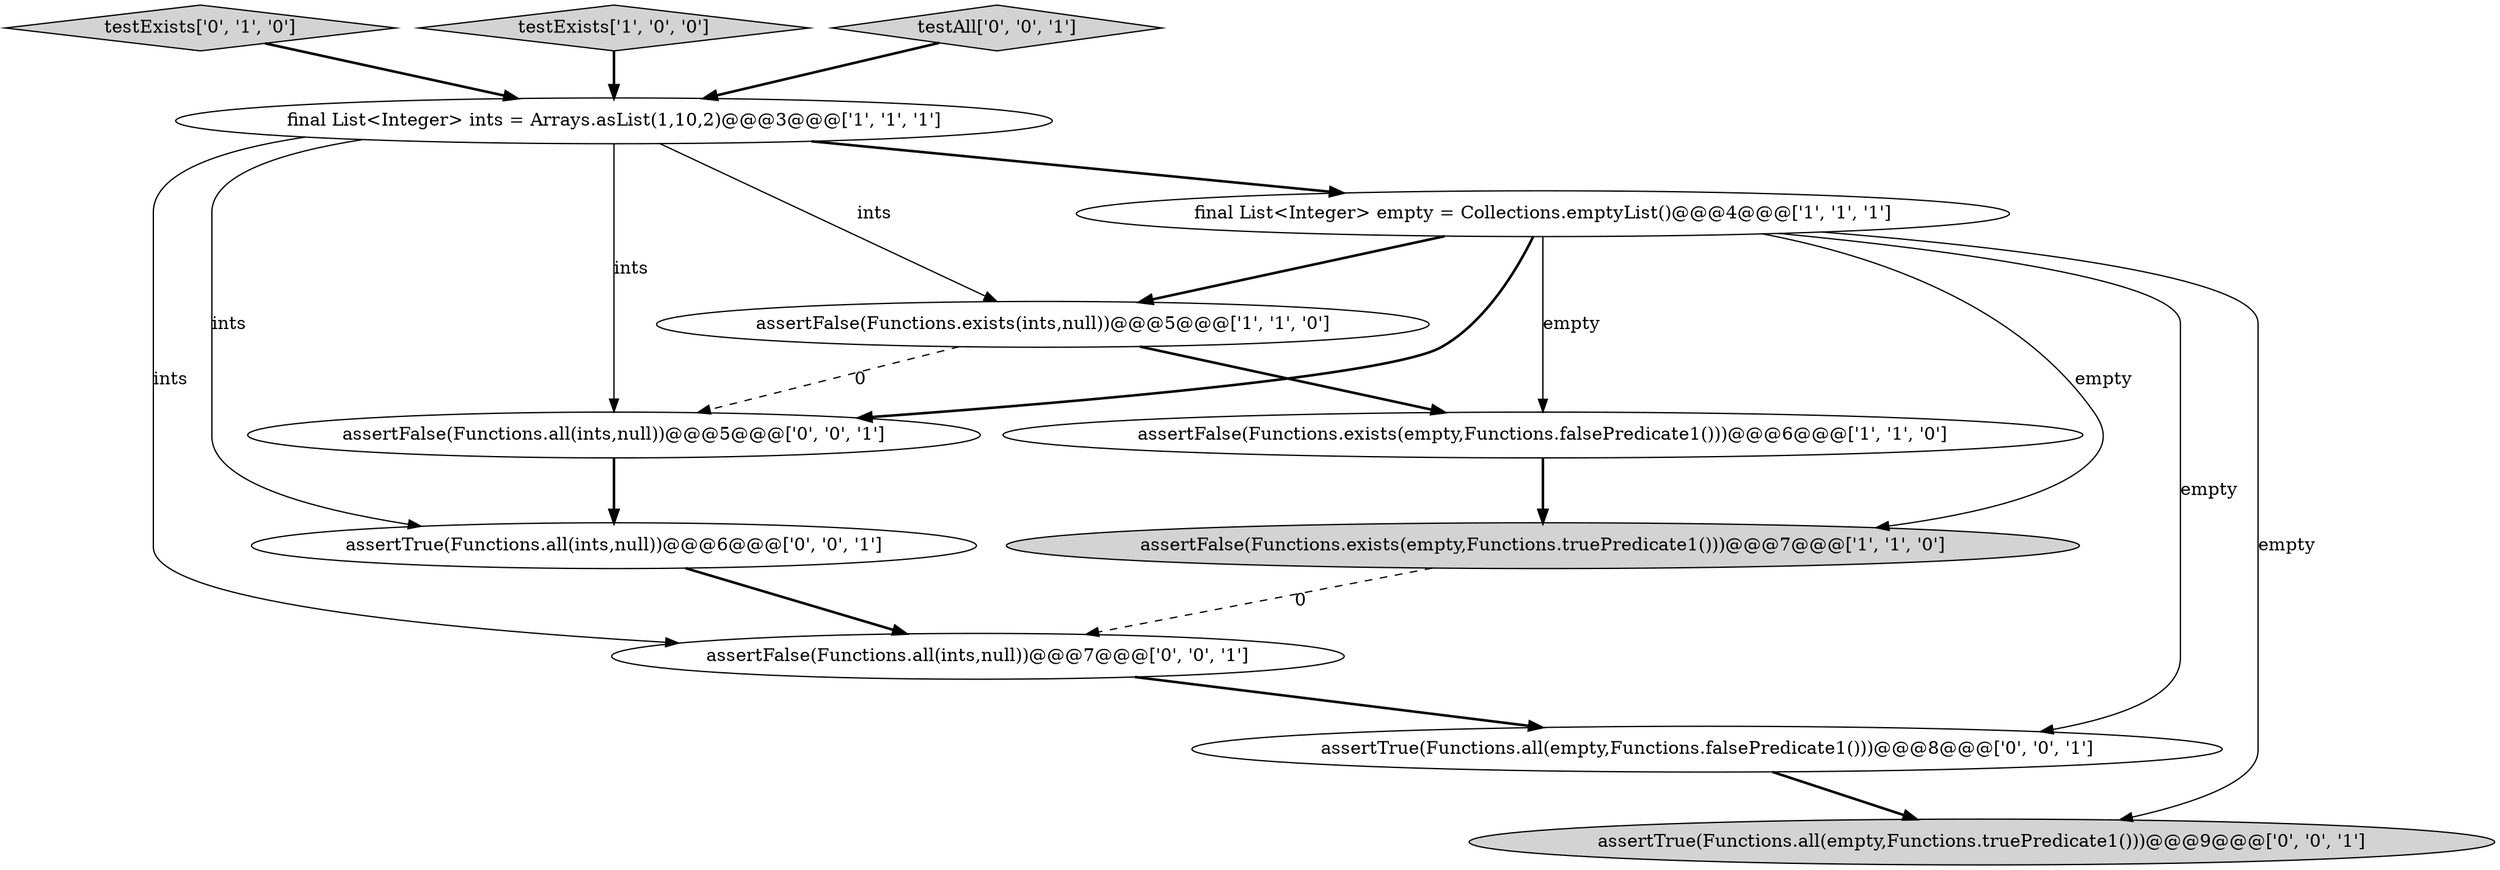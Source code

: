 digraph {
7 [style = filled, label = "assertFalse(Functions.all(ints,null))@@@5@@@['0', '0', '1']", fillcolor = white, shape = ellipse image = "AAA0AAABBB3BBB"];
0 [style = filled, label = "assertFalse(Functions.exists(empty,Functions.truePredicate1()))@@@7@@@['1', '1', '0']", fillcolor = lightgray, shape = ellipse image = "AAA0AAABBB1BBB"];
2 [style = filled, label = "assertFalse(Functions.exists(empty,Functions.falsePredicate1()))@@@6@@@['1', '1', '0']", fillcolor = white, shape = ellipse image = "AAA0AAABBB1BBB"];
4 [style = filled, label = "final List<Integer> empty = Collections.emptyList()@@@4@@@['1', '1', '1']", fillcolor = white, shape = ellipse image = "AAA0AAABBB1BBB"];
1 [style = filled, label = "final List<Integer> ints = Arrays.asList(1,10,2)@@@3@@@['1', '1', '1']", fillcolor = white, shape = ellipse image = "AAA0AAABBB1BBB"];
6 [style = filled, label = "testExists['0', '1', '0']", fillcolor = lightgray, shape = diamond image = "AAA0AAABBB2BBB"];
3 [style = filled, label = "testExists['1', '0', '0']", fillcolor = lightgray, shape = diamond image = "AAA0AAABBB1BBB"];
5 [style = filled, label = "assertFalse(Functions.exists(ints,null))@@@5@@@['1', '1', '0']", fillcolor = white, shape = ellipse image = "AAA0AAABBB1BBB"];
12 [style = filled, label = "assertTrue(Functions.all(empty,Functions.falsePredicate1()))@@@8@@@['0', '0', '1']", fillcolor = white, shape = ellipse image = "AAA0AAABBB3BBB"];
9 [style = filled, label = "assertTrue(Functions.all(empty,Functions.truePredicate1()))@@@9@@@['0', '0', '1']", fillcolor = lightgray, shape = ellipse image = "AAA0AAABBB3BBB"];
8 [style = filled, label = "assertFalse(Functions.all(ints,null))@@@7@@@['0', '0', '1']", fillcolor = white, shape = ellipse image = "AAA0AAABBB3BBB"];
10 [style = filled, label = "assertTrue(Functions.all(ints,null))@@@6@@@['0', '0', '1']", fillcolor = white, shape = ellipse image = "AAA0AAABBB3BBB"];
11 [style = filled, label = "testAll['0', '0', '1']", fillcolor = lightgray, shape = diamond image = "AAA0AAABBB3BBB"];
1->4 [style = bold, label=""];
1->7 [style = solid, label="ints"];
3->1 [style = bold, label=""];
7->10 [style = bold, label=""];
11->1 [style = bold, label=""];
1->10 [style = solid, label="ints"];
12->9 [style = bold, label=""];
4->9 [style = solid, label="empty"];
4->7 [style = bold, label=""];
6->1 [style = bold, label=""];
4->12 [style = solid, label="empty"];
5->2 [style = bold, label=""];
2->0 [style = bold, label=""];
10->8 [style = bold, label=""];
1->5 [style = solid, label="ints"];
4->2 [style = solid, label="empty"];
0->8 [style = dashed, label="0"];
1->8 [style = solid, label="ints"];
5->7 [style = dashed, label="0"];
4->5 [style = bold, label=""];
8->12 [style = bold, label=""];
4->0 [style = solid, label="empty"];
}
